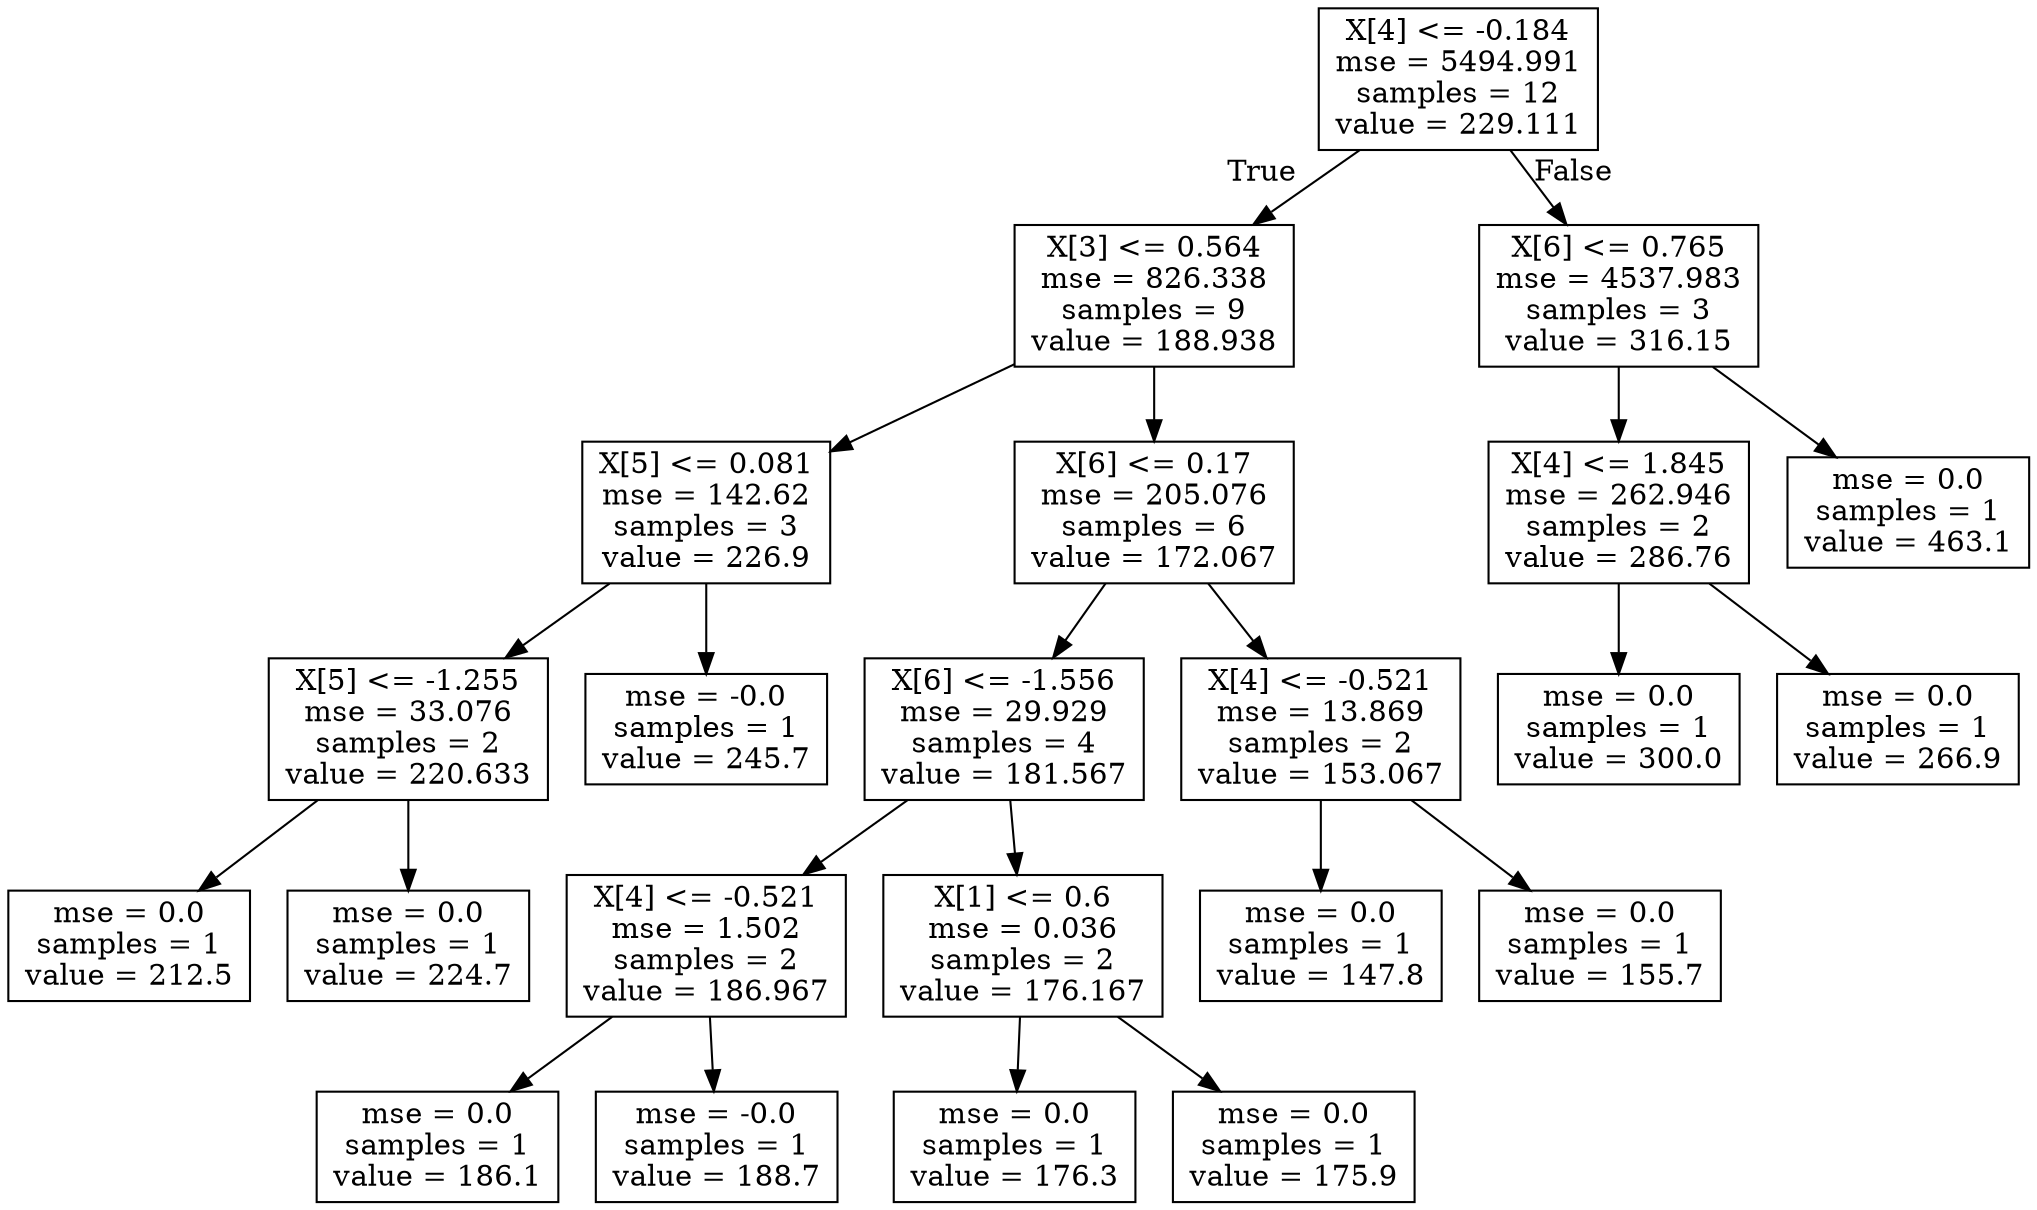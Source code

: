 digraph Tree {
node [shape=box] ;
0 [label="X[4] <= -0.184\nmse = 5494.991\nsamples = 12\nvalue = 229.111"] ;
1 [label="X[3] <= 0.564\nmse = 826.338\nsamples = 9\nvalue = 188.938"] ;
0 -> 1 [labeldistance=2.5, labelangle=45, headlabel="True"] ;
2 [label="X[5] <= 0.081\nmse = 142.62\nsamples = 3\nvalue = 226.9"] ;
1 -> 2 ;
3 [label="X[5] <= -1.255\nmse = 33.076\nsamples = 2\nvalue = 220.633"] ;
2 -> 3 ;
4 [label="mse = 0.0\nsamples = 1\nvalue = 212.5"] ;
3 -> 4 ;
5 [label="mse = 0.0\nsamples = 1\nvalue = 224.7"] ;
3 -> 5 ;
6 [label="mse = -0.0\nsamples = 1\nvalue = 245.7"] ;
2 -> 6 ;
7 [label="X[6] <= 0.17\nmse = 205.076\nsamples = 6\nvalue = 172.067"] ;
1 -> 7 ;
8 [label="X[6] <= -1.556\nmse = 29.929\nsamples = 4\nvalue = 181.567"] ;
7 -> 8 ;
9 [label="X[4] <= -0.521\nmse = 1.502\nsamples = 2\nvalue = 186.967"] ;
8 -> 9 ;
10 [label="mse = 0.0\nsamples = 1\nvalue = 186.1"] ;
9 -> 10 ;
11 [label="mse = -0.0\nsamples = 1\nvalue = 188.7"] ;
9 -> 11 ;
12 [label="X[1] <= 0.6\nmse = 0.036\nsamples = 2\nvalue = 176.167"] ;
8 -> 12 ;
13 [label="mse = 0.0\nsamples = 1\nvalue = 176.3"] ;
12 -> 13 ;
14 [label="mse = 0.0\nsamples = 1\nvalue = 175.9"] ;
12 -> 14 ;
15 [label="X[4] <= -0.521\nmse = 13.869\nsamples = 2\nvalue = 153.067"] ;
7 -> 15 ;
16 [label="mse = 0.0\nsamples = 1\nvalue = 147.8"] ;
15 -> 16 ;
17 [label="mse = 0.0\nsamples = 1\nvalue = 155.7"] ;
15 -> 17 ;
18 [label="X[6] <= 0.765\nmse = 4537.983\nsamples = 3\nvalue = 316.15"] ;
0 -> 18 [labeldistance=2.5, labelangle=-45, headlabel="False"] ;
19 [label="X[4] <= 1.845\nmse = 262.946\nsamples = 2\nvalue = 286.76"] ;
18 -> 19 ;
20 [label="mse = 0.0\nsamples = 1\nvalue = 300.0"] ;
19 -> 20 ;
21 [label="mse = 0.0\nsamples = 1\nvalue = 266.9"] ;
19 -> 21 ;
22 [label="mse = 0.0\nsamples = 1\nvalue = 463.1"] ;
18 -> 22 ;
}